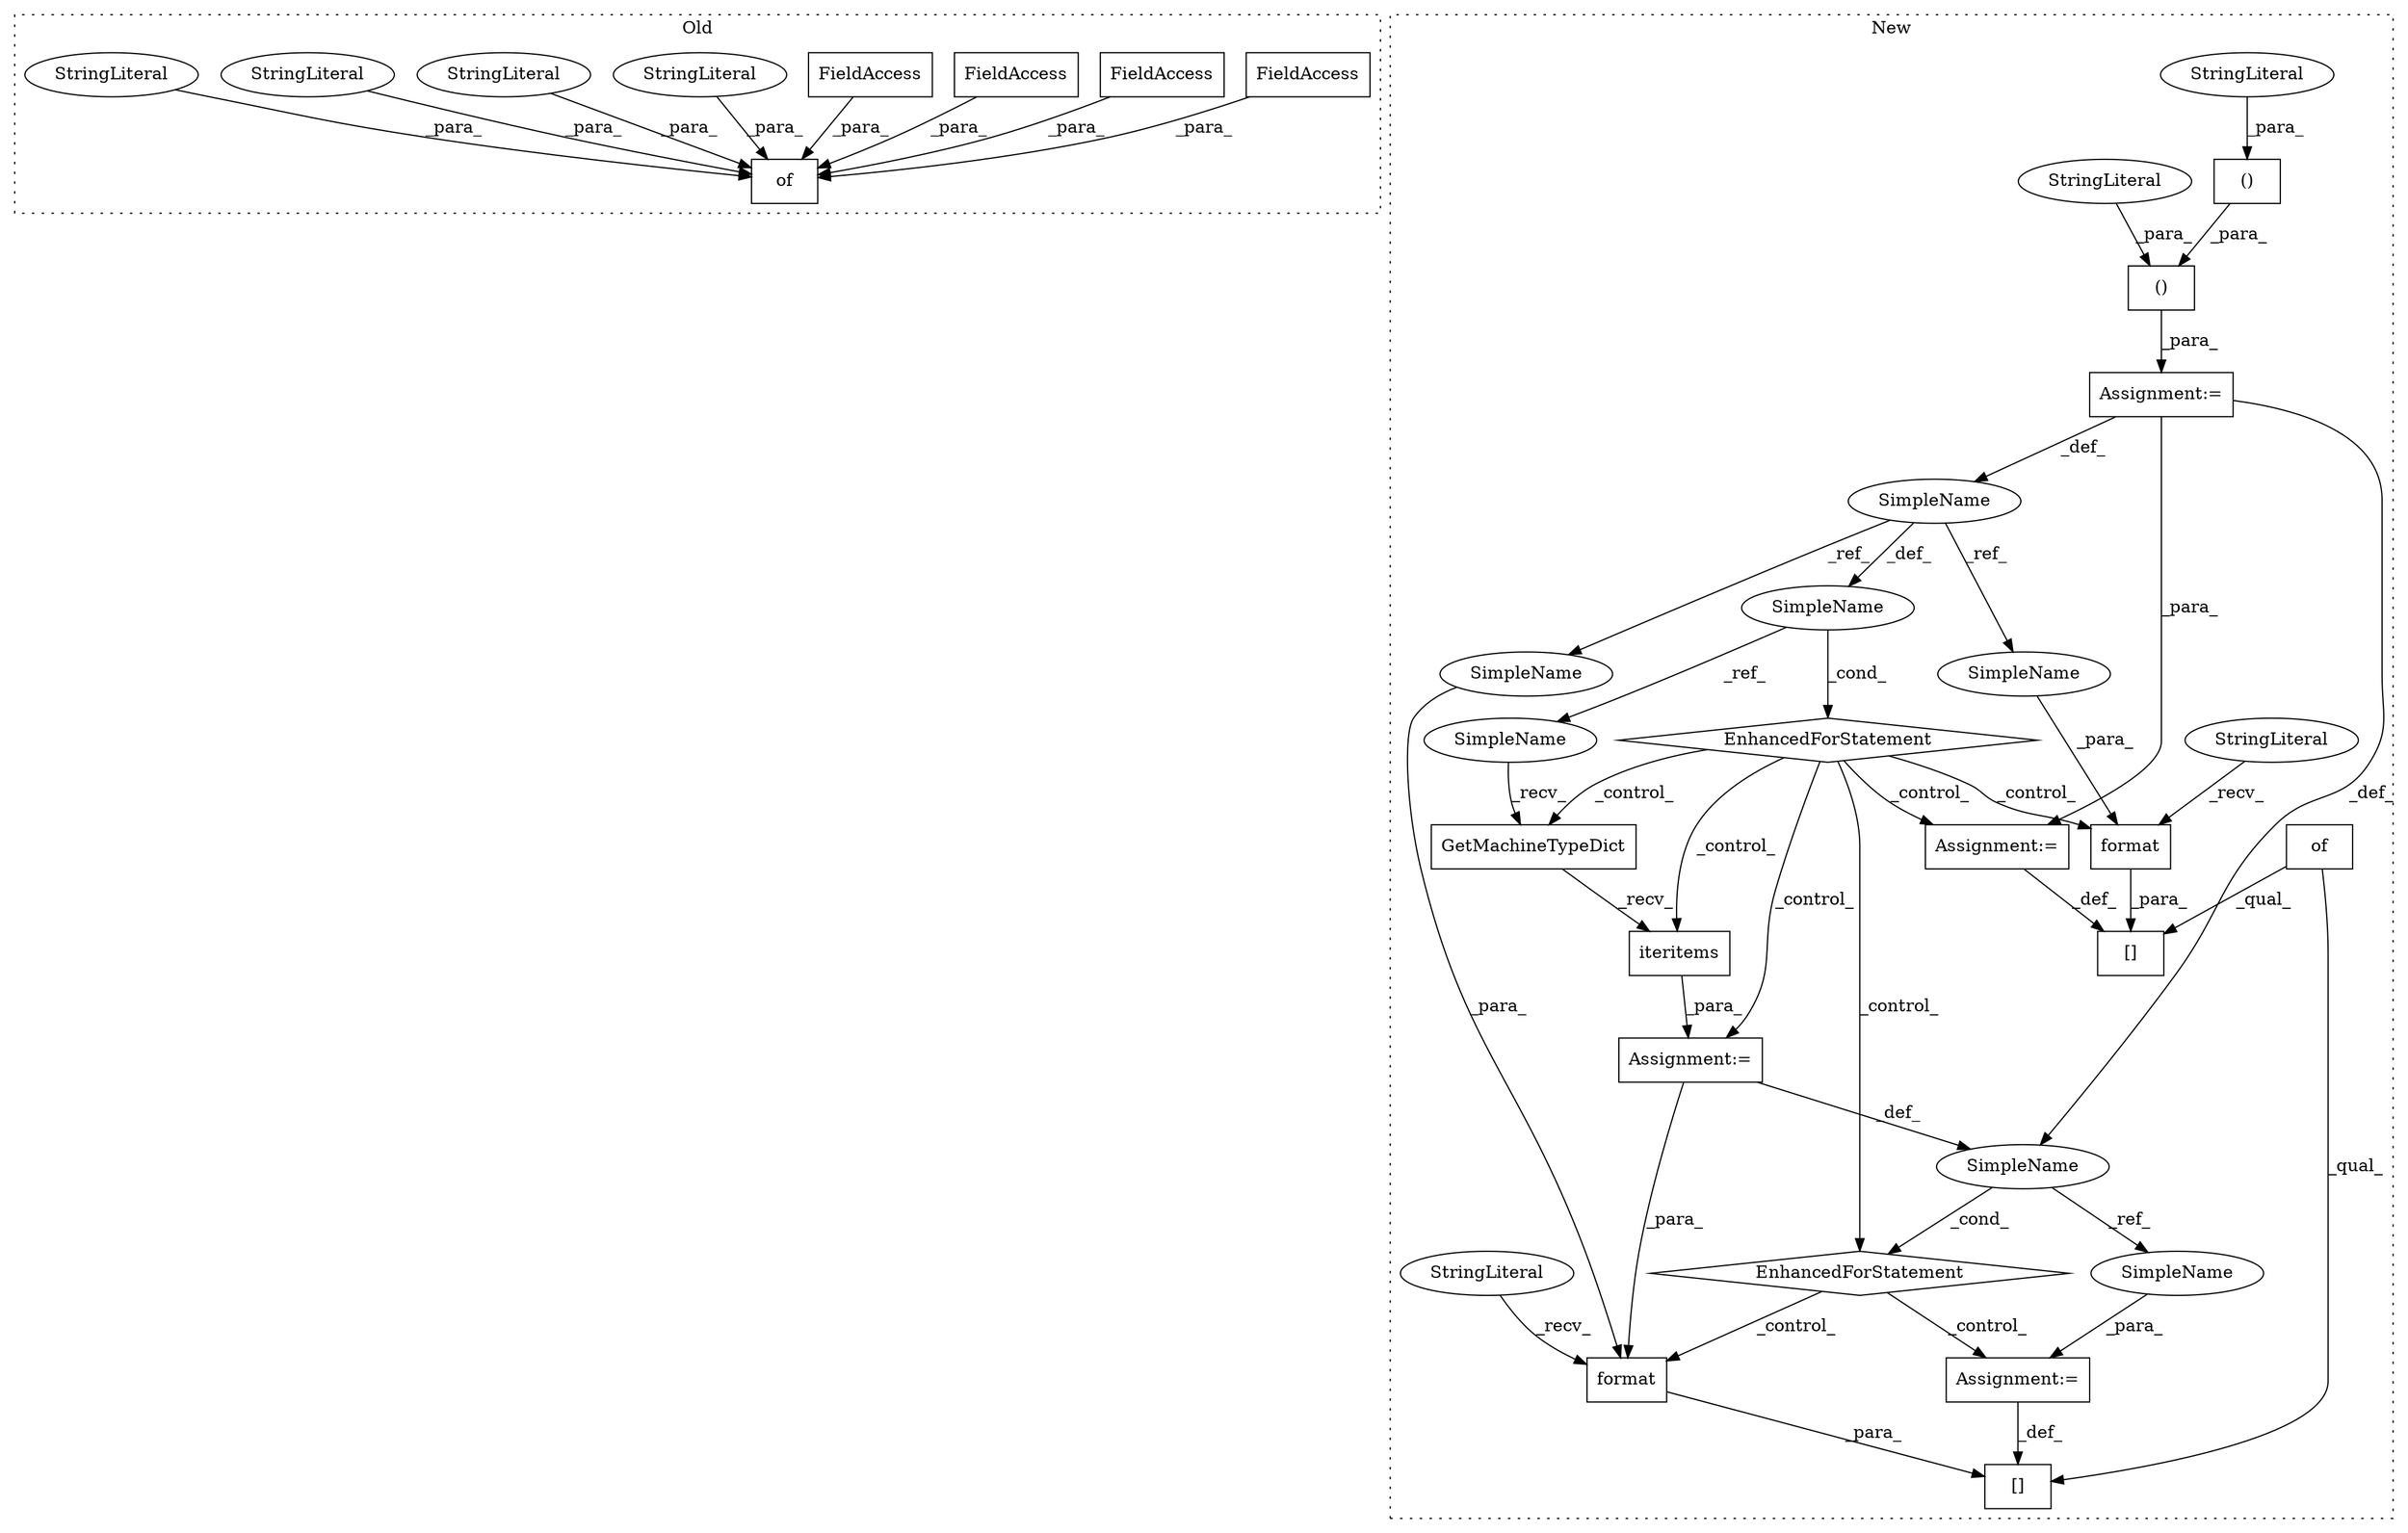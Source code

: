 digraph G {
subgraph cluster0 {
1 [label="of" a="32" s="5011,5223" l="3,1" shape="box"];
7 [label="FieldAccess" a="22" s="5094" l="14" shape="box"];
13 [label="FieldAccess" a="22" s="5193" l="7" shape="box"];
15 [label="FieldAccess" a="22" s="5163" l="15" shape="box"];
16 [label="FieldAccess" a="22" s="5057" l="22" shape="box"];
25 [label="StringLiteral" a="45" s="5141" l="21" shape="ellipse"];
27 [label="StringLiteral" a="45" s="5080" l="13" shape="ellipse"];
29 [label="StringLiteral" a="45" s="5201" l="14" shape="ellipse"];
31 [label="StringLiteral" a="45" s="5109" l="16" shape="ellipse"];
label = "Old";
style="dotted";
}
subgraph cluster1 {
2 [label="iteritems" a="32" s="5441" l="11" shape="box"];
3 [label="Assignment:=" a="7" s="5340,5452" l="69,2" shape="box"];
4 [label="EnhancedForStatement" a="70" s="5340,5452" l="69,2" shape="diamond"];
5 [label="[]" a="2" s="5464,5505" l="9,1" shape="box"];
6 [label="Assignment:=" a="7" s="5506" l="1" shape="box"];
8 [label="of" a="32" s="5062,5085" l="3,1" shape="box"];
9 [label="()" a="106" s="5187" l="85" shape="box"];
10 [label="[]" a="2" s="5283,5323" l="9,1" shape="box"];
11 [label="()" a="106" s="5240" l="31" shape="box"];
12 [label="GetMachineTypeDict" a="32" s="5420" l="20" shape="box"];
14 [label="EnhancedForStatement" a="70" s="5092,5272" l="77,3" shape="diamond"];
17 [label="format" a="32" s="5303,5322" l="7,1" shape="box"];
18 [label="SimpleName" a="42" s="5152" l="12" shape="ellipse"];
19 [label="format" a="32" s="5483,5504" l="7,1" shape="box"];
20 [label="SimpleName" a="42" s="5173" l="2" shape="ellipse"];
21 [label="SimpleName" a="42" s="5413" l="1" shape="ellipse"];
22 [label="Assignment:=" a="7" s="5324" l="1" shape="box"];
23 [label="Assignment:=" a="7" s="5092,5272" l="77,3" shape="box"];
24 [label="StringLiteral" a="45" s="5292" l="10" shape="ellipse"];
26 [label="StringLiteral" a="45" s="5240" l="9" shape="ellipse"];
28 [label="StringLiteral" a="45" s="5188" l="11" shape="ellipse"];
30 [label="StringLiteral" a="45" s="5473" l="9" shape="ellipse"];
32 [label="SimpleName" a="42" s="5417" l="2" shape="ellipse"];
33 [label="SimpleName" a="42" s="5507" l="1" shape="ellipse"];
34 [label="SimpleName" a="42" s="5490" l="12" shape="ellipse"];
35 [label="SimpleName" a="42" s="5310" l="12" shape="ellipse"];
label = "New";
style="dotted";
}
2 -> 3 [label="_para_"];
3 -> 19 [label="_para_"];
3 -> 21 [label="_def_"];
4 -> 19 [label="_control_"];
4 -> 6 [label="_control_"];
6 -> 5 [label="_def_"];
7 -> 1 [label="_para_"];
8 -> 5 [label="_qual_"];
8 -> 10 [label="_qual_"];
9 -> 23 [label="_para_"];
11 -> 9 [label="_para_"];
12 -> 2 [label="_recv_"];
13 -> 1 [label="_para_"];
14 -> 12 [label="_control_"];
14 -> 2 [label="_control_"];
14 -> 3 [label="_control_"];
14 -> 4 [label="_control_"];
14 -> 22 [label="_control_"];
14 -> 17 [label="_control_"];
15 -> 1 [label="_para_"];
16 -> 1 [label="_para_"];
17 -> 10 [label="_para_"];
18 -> 35 [label="_ref_"];
18 -> 34 [label="_ref_"];
18 -> 20 [label="_def_"];
19 -> 5 [label="_para_"];
20 -> 14 [label="_cond_"];
20 -> 32 [label="_ref_"];
21 -> 4 [label="_cond_"];
21 -> 33 [label="_ref_"];
22 -> 10 [label="_def_"];
23 -> 18 [label="_def_"];
23 -> 21 [label="_def_"];
23 -> 22 [label="_para_"];
24 -> 17 [label="_recv_"];
25 -> 1 [label="_para_"];
26 -> 11 [label="_para_"];
27 -> 1 [label="_para_"];
28 -> 9 [label="_para_"];
29 -> 1 [label="_para_"];
30 -> 19 [label="_recv_"];
31 -> 1 [label="_para_"];
32 -> 12 [label="_recv_"];
33 -> 6 [label="_para_"];
34 -> 19 [label="_para_"];
35 -> 17 [label="_para_"];
}
